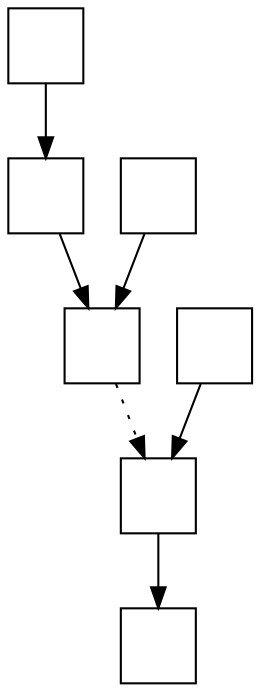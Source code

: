 digraph G {
"Hikari" -> "Manaka"
"Chisaki" -> "Hikari" [style="dotted"]
"Kaname" -> "Chisaki"
"Tsumugu" -> "Chisaki"
"Miuna" -> "Hikari"
"Sayu" -> "Kaname"
  "Miuna" [shape=square, image="characters/miuna_older.png", label=""]
  "Sayu" [shape=square, image="characters/sayu_older.png", label=""]
  "Hikari" [shape=square, image="characters/hikari.png", label=""]
  "Manaka" [shape=square, image="characters/manaka.png", label=""]
  "Chisaki" [shape=square, image="characters/chisaki_older.png", label=""]
  "Kaname" [shape=square, image="characters/kaname.png", label=""]
  "Tsumugu" [shape=square, image="characters/tsumugu_older.png", label=""]
}
